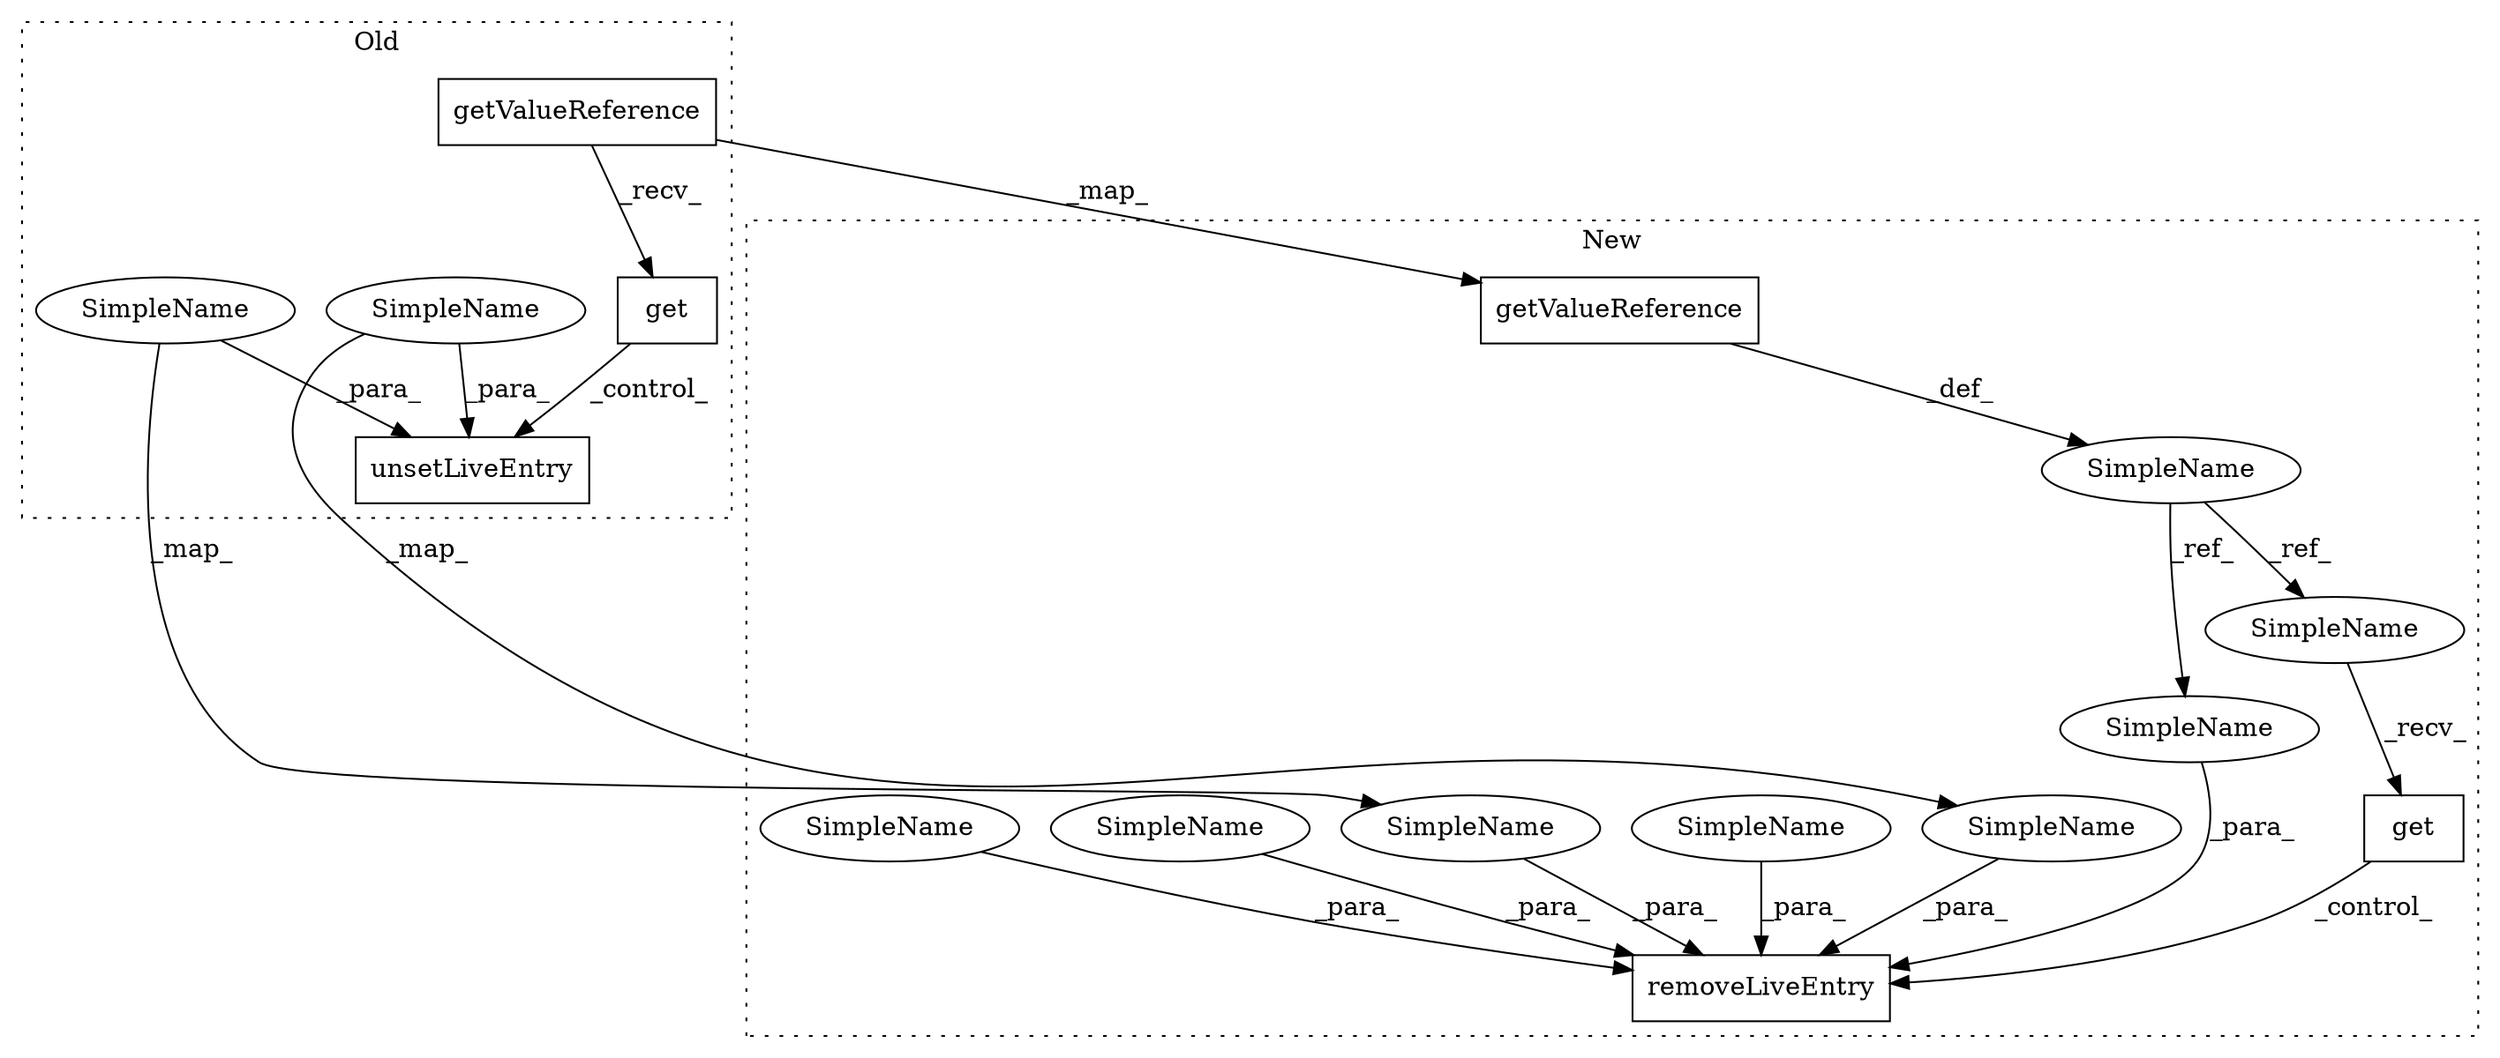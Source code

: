 digraph G {
subgraph cluster0 {
1 [label="getValueReference" a="32" s="81894" l="19" shape="box"];
4 [label="get" a="32" s="81914" l="5" shape="box"];
6 [label="unsetLiveEntry" a="32" s="81973,81995" l="15,1" shape="box"];
8 [label="SimpleName" a="42" s="81991" l="4" shape="ellipse"];
9 [label="SimpleName" a="42" s="81988" l="1" shape="ellipse"];
label = "Old";
style="dotted";
}
subgraph cluster1 {
2 [label="getValueReference" a="32" s="82672" l="19" shape="box"];
3 [label="get" a="32" s="82735" l="5" shape="box"];
5 [label="SimpleName" a="42" s="82653" l="14" shape="ellipse"];
7 [label="removeLiveEntry" a="32" s="82794,82854" l="16,1" shape="box"];
10 [label="SimpleName" a="42" s="82831" l="1" shape="ellipse"];
11 [label="SimpleName" a="42" s="82824" l="5" shape="ellipse"];
12 [label="SimpleName" a="42" s="82834" l="4" shape="ellipse"];
13 [label="SimpleName" a="42" s="82840" l="14" shape="ellipse"];
14 [label="SimpleName" a="42" s="82720" l="14" shape="ellipse"];
15 [label="SimpleName" a="42" s="82810" l="5" shape="ellipse"];
16 [label="SimpleName" a="42" s="82817" l="5" shape="ellipse"];
label = "New";
style="dotted";
}
1 -> 2 [label="_map_"];
1 -> 4 [label="_recv_"];
2 -> 5 [label="_def_"];
3 -> 7 [label="_control_"];
4 -> 6 [label="_control_"];
5 -> 13 [label="_ref_"];
5 -> 14 [label="_ref_"];
8 -> 6 [label="_para_"];
8 -> 12 [label="_map_"];
9 -> 10 [label="_map_"];
9 -> 6 [label="_para_"];
10 -> 7 [label="_para_"];
11 -> 7 [label="_para_"];
12 -> 7 [label="_para_"];
13 -> 7 [label="_para_"];
14 -> 3 [label="_recv_"];
15 -> 7 [label="_para_"];
16 -> 7 [label="_para_"];
}